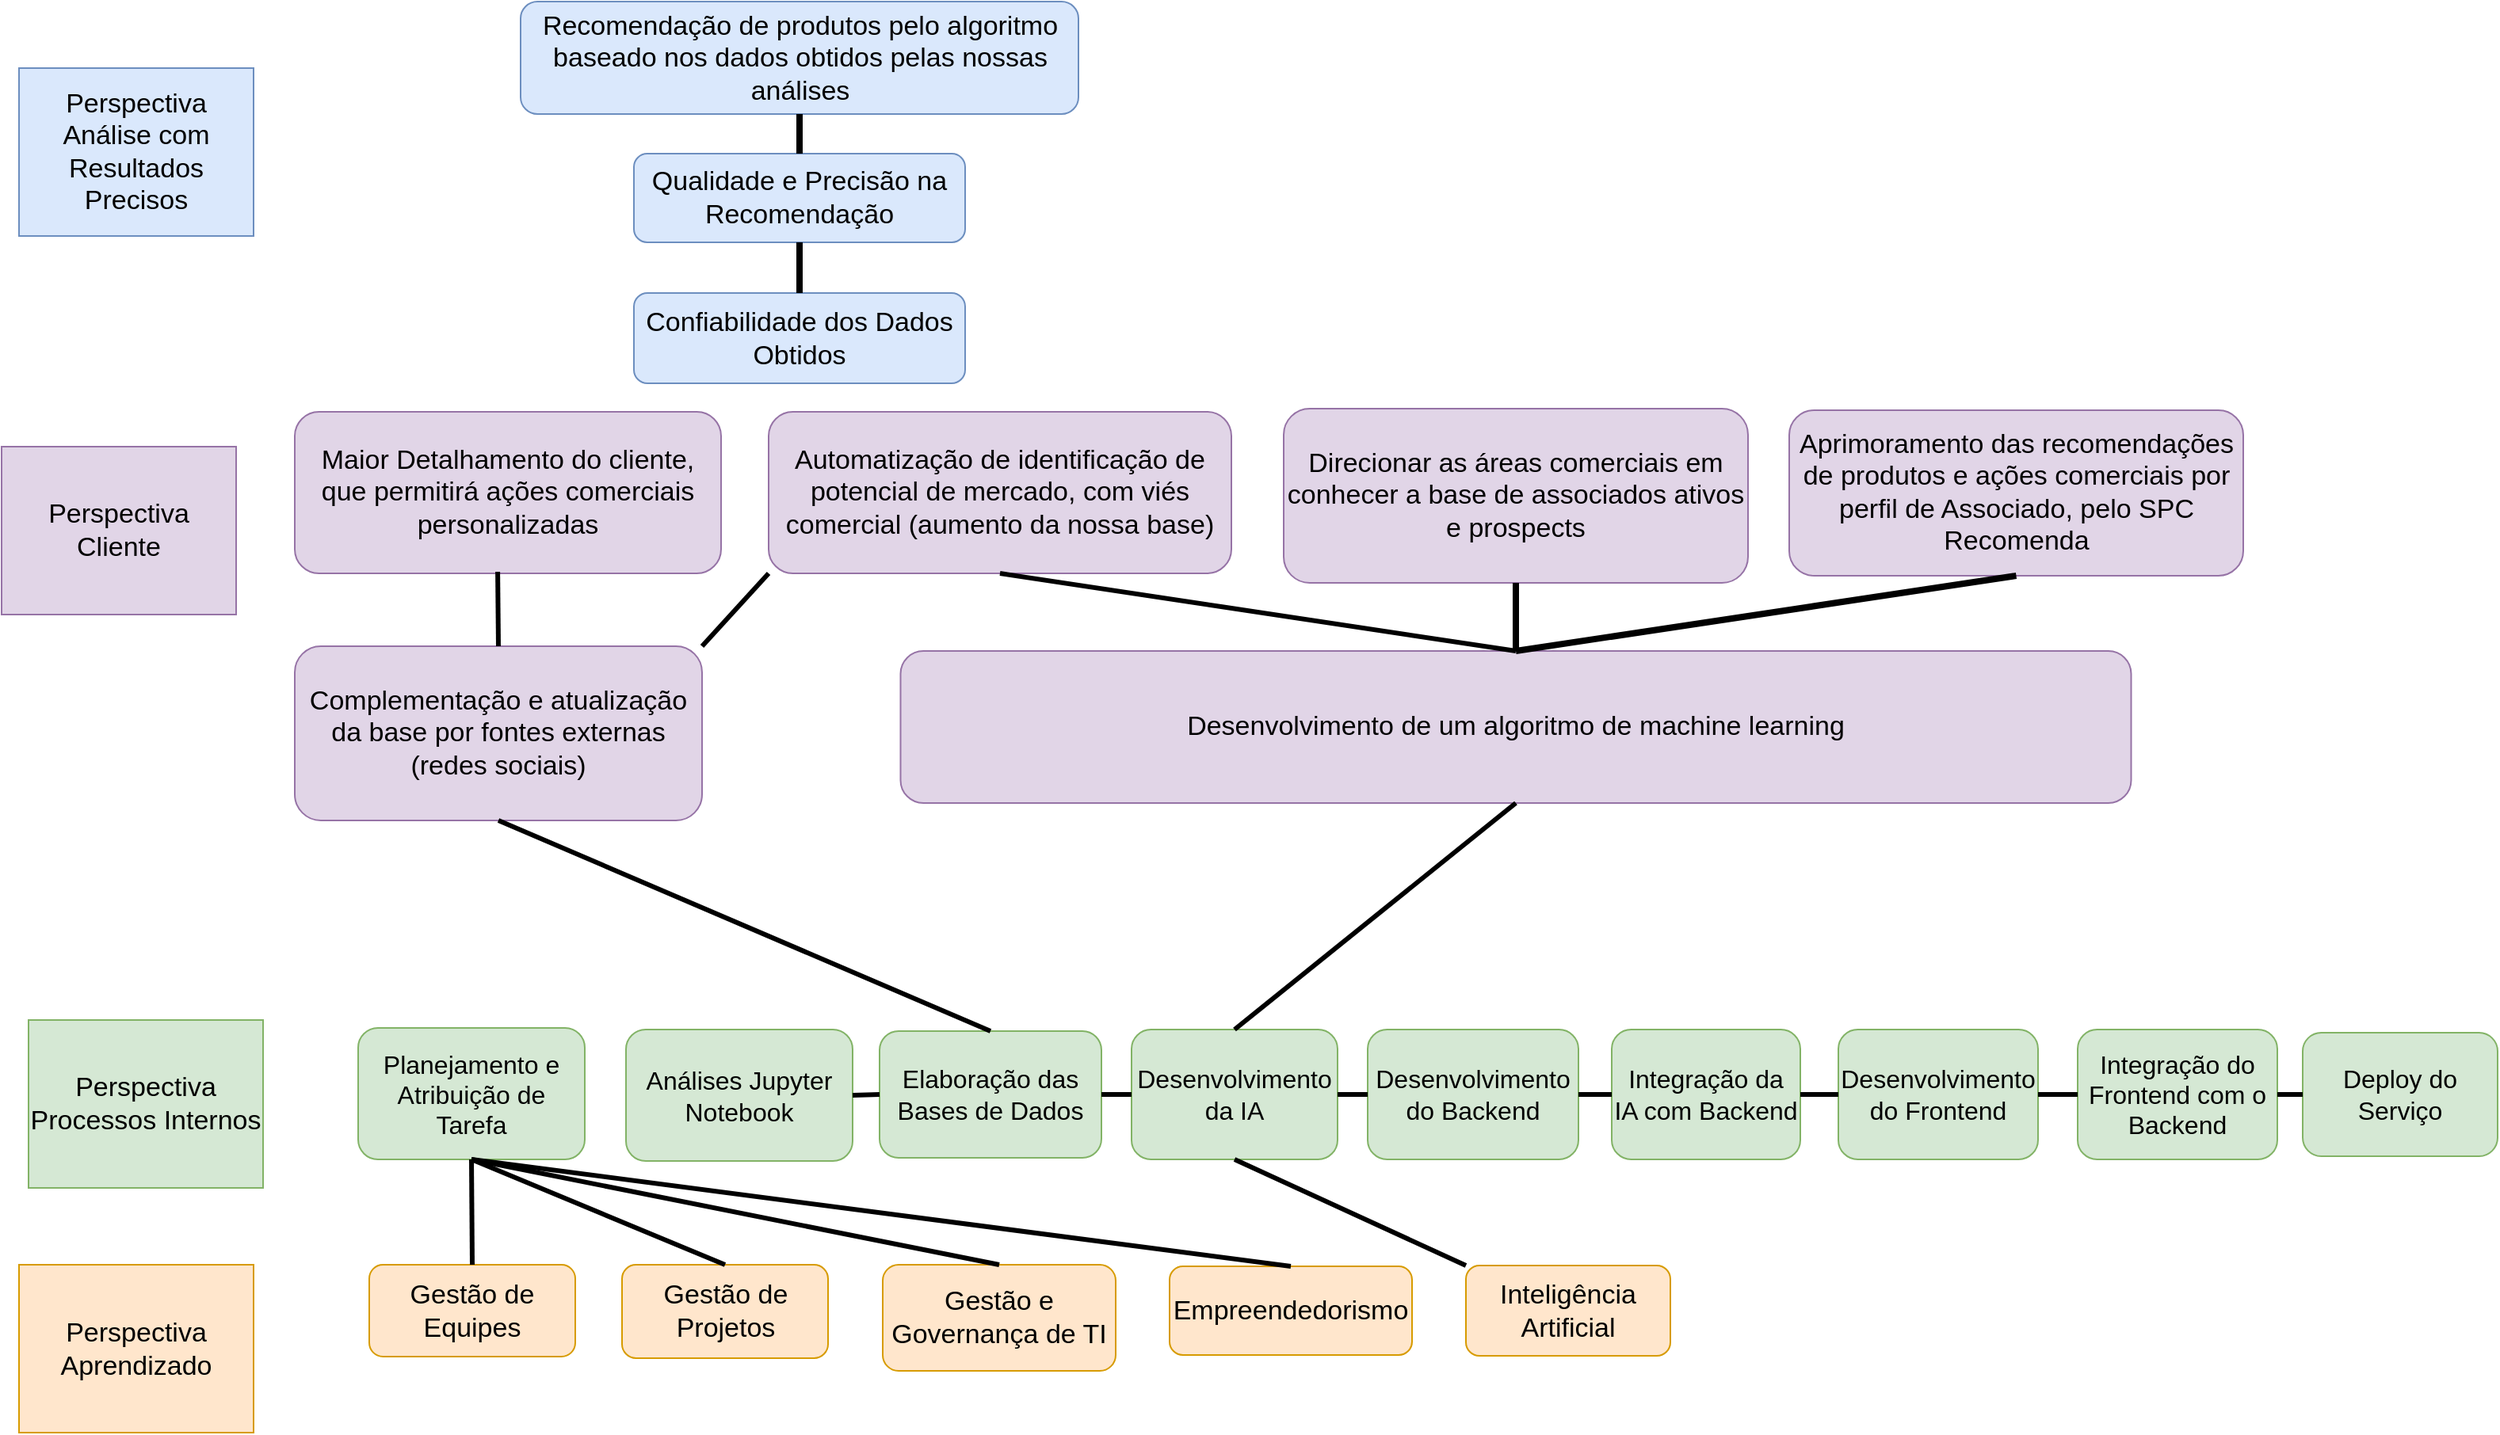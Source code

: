 <mxfile version="13.9.9" type="device"><diagram id="g5e9g7o8ZQxVdgureNEy" name="Page-1"><mxGraphModel dx="1530" dy="860" grid="0" gridSize="10" guides="1" tooltips="1" connect="1" arrows="1" fold="1" page="1" pageScale="1" pageWidth="850" pageHeight="1100" background="#FFFFFF" math="0" shadow="0"><root><mxCell id="0"/><mxCell id="1" parent="0"/><mxCell id="NEV4SIqkliZPRJdcvUX5-1" value="Recomendação de produtos pelo algoritmo baseado nos dados obtidos pelas nossas análises" style="rounded=1;whiteSpace=wrap;html=1;fillColor=#dae8fc;strokeColor=#6c8ebf;strokeWidth=1;fontSize=17;" parent="1" vertex="1"><mxGeometry x="338.5" y="40" width="352" height="71" as="geometry"/></mxCell><mxCell id="NEV4SIqkliZPRJdcvUX5-2" value="Qualidade e Precisão na Recomendação" style="rounded=1;whiteSpace=wrap;html=1;fillColor=#dae8fc;strokeColor=#6c8ebf;strokeWidth=1;fontSize=17;" parent="1" vertex="1"><mxGeometry x="410" y="136" width="209" height="56" as="geometry"/></mxCell><mxCell id="NEV4SIqkliZPRJdcvUX5-4" value="Maior Detalhamento do cliente, que permitirá ações comerciais personalizadas" style="rounded=1;whiteSpace=wrap;html=1;fillColor=#e1d5e7;strokeColor=#9673a6;fontSize=17;" parent="1" vertex="1"><mxGeometry x="196" y="299" width="269" height="102" as="geometry"/></mxCell><mxCell id="NEV4SIqkliZPRJdcvUX5-5" value="Automatização de identificação de potencial de mercado, com viés comercial (aumento da nossa base)" style="rounded=1;whiteSpace=wrap;html=1;fillColor=#e1d5e7;strokeColor=#9673a6;fontSize=17;" parent="1" vertex="1"><mxGeometry x="495" y="299" width="292" height="102" as="geometry"/></mxCell><mxCell id="NEV4SIqkliZPRJdcvUX5-6" value="Aprimoramento das recomendações de produtos e ações comerciais por perfil de Associado, pelo SPC Recomenda" style="rounded=1;whiteSpace=wrap;html=1;fillColor=#e1d5e7;strokeColor=#9673a6;fontSize=17;" parent="1" vertex="1"><mxGeometry x="1139" y="298" width="286.5" height="104.5" as="geometry"/></mxCell><mxCell id="NEV4SIqkliZPRJdcvUX5-7" value="Complementação e atualização da base por fontes externas (redes sociais)" style="rounded=1;whiteSpace=wrap;html=1;fillColor=#e1d5e7;strokeColor=#9673a6;fontSize=17;" parent="1" vertex="1"><mxGeometry x="196" y="447" width="257" height="110" as="geometry"/></mxCell><mxCell id="NEV4SIqkliZPRJdcvUX5-9" value="Desenvolvimento de um algoritmo de machine learning" style="rounded=1;whiteSpace=wrap;html=1;fillColor=#e1d5e7;strokeColor=#9673a6;fontSize=17;" parent="1" vertex="1"><mxGeometry x="578.25" y="450" width="776.5" height="96" as="geometry"/></mxCell><mxCell id="NEV4SIqkliZPRJdcvUX5-12" value="Análises Jupyter Notebook" style="rounded=1;whiteSpace=wrap;html=1;fillColor=#d5e8d4;strokeColor=#82b366;fontSize=16;" parent="1" vertex="1"><mxGeometry x="405" y="689" width="143" height="83" as="geometry"/></mxCell><mxCell id="NEV4SIqkliZPRJdcvUX5-16" value="Elaboração das Bases de Dados" style="rounded=1;whiteSpace=wrap;html=1;fillColor=#d5e8d4;strokeColor=#82b366;fontSize=16;" parent="1" vertex="1"><mxGeometry x="565" y="690" width="140" height="80" as="geometry"/></mxCell><mxCell id="NEV4SIqkliZPRJdcvUX5-17" value="Desenvolvimento da IA" style="rounded=1;whiteSpace=wrap;html=1;fillColor=#d5e8d4;strokeColor=#82b366;fontSize=16;" parent="1" vertex="1"><mxGeometry x="724" y="689" width="130" height="82" as="geometry"/></mxCell><mxCell id="NEV4SIqkliZPRJdcvUX5-18" value="Integração da IA com Backend" style="rounded=1;whiteSpace=wrap;html=1;fillColor=#d5e8d4;strokeColor=#82b366;fontSize=16;" parent="1" vertex="1"><mxGeometry x="1027" y="689" width="119" height="82" as="geometry"/></mxCell><mxCell id="NEV4SIqkliZPRJdcvUX5-19" value="Gestão de Equipes" style="rounded=1;whiteSpace=wrap;html=1;fillColor=#ffe6cc;strokeColor=#d79b00;fontSize=17;" parent="1" vertex="1"><mxGeometry x="243" y="837.5" width="130" height="58" as="geometry"/></mxCell><mxCell id="NEV4SIqkliZPRJdcvUX5-20" value="Inteligência Artificial" style="rounded=1;whiteSpace=wrap;html=1;fillColor=#ffe6cc;strokeColor=#d79b00;fontSize=17;" parent="1" vertex="1"><mxGeometry x="935" y="838" width="129" height="57" as="geometry"/></mxCell><mxCell id="NEV4SIqkliZPRJdcvUX5-21" value="Gestão de Projetos" style="rounded=1;whiteSpace=wrap;html=1;fillColor=#ffe6cc;strokeColor=#d79b00;fontSize=17;" parent="1" vertex="1"><mxGeometry x="402.5" y="837.5" width="130" height="59" as="geometry"/></mxCell><mxCell id="NEV4SIqkliZPRJdcvUX5-22" value="Gestão e Governança de TI" style="rounded=1;whiteSpace=wrap;html=1;fillColor=#ffe6cc;strokeColor=#d79b00;fontSize=17;" parent="1" vertex="1"><mxGeometry x="567" y="837.5" width="147" height="67" as="geometry"/></mxCell><mxCell id="NEV4SIqkliZPRJdcvUX5-24" value="Perspectiva&lt;br style=&quot;font-size: 17px;&quot;&gt;Análise com Resultados Precisos" style="text;html=1;strokeColor=#6c8ebf;fillColor=#dae8fc;align=center;verticalAlign=middle;whiteSpace=wrap;rounded=0;strokeWidth=1;fontSize=17;" parent="1" vertex="1"><mxGeometry x="22" y="82" width="148" height="106" as="geometry"/></mxCell><mxCell id="NEV4SIqkliZPRJdcvUX5-25" value="Perspectiva&lt;br style=&quot;font-size: 17px;&quot;&gt;Cliente" style="text;html=1;strokeColor=#9673a6;fillColor=#e1d5e7;align=center;verticalAlign=middle;whiteSpace=wrap;rounded=0;strokeWidth=1;fontSize=17;" parent="1" vertex="1"><mxGeometry x="11" y="321" width="148" height="106" as="geometry"/></mxCell><mxCell id="NEV4SIqkliZPRJdcvUX5-26" value="Perspectiva&lt;br style=&quot;font-size: 17px;&quot;&gt;Processos Internos" style="text;html=1;strokeColor=#82b366;fillColor=#d5e8d4;align=center;verticalAlign=middle;whiteSpace=wrap;rounded=0;fontSize=17;" parent="1" vertex="1"><mxGeometry x="28" y="683" width="148" height="106" as="geometry"/></mxCell><mxCell id="NEV4SIqkliZPRJdcvUX5-27" value="Perspectiva&lt;br style=&quot;font-size: 17px;&quot;&gt;Aprendizado" style="text;html=1;strokeColor=#d79b00;fillColor=#ffe6cc;align=center;verticalAlign=middle;whiteSpace=wrap;rounded=0;fontSize=17;" parent="1" vertex="1"><mxGeometry x="22" y="837.5" width="148" height="106" as="geometry"/></mxCell><mxCell id="NEV4SIqkliZPRJdcvUX5-28" value="Confiabilidade dos Dados Obtidos" style="rounded=1;whiteSpace=wrap;html=1;fillColor=#dae8fc;strokeColor=#6c8ebf;strokeWidth=1;fontSize=17;" parent="1" vertex="1"><mxGeometry x="410" y="224" width="209" height="57" as="geometry"/></mxCell><mxCell id="NEV4SIqkliZPRJdcvUX5-29" value="Direcionar as áreas comerciais em conhecer a base de associados ativos e prospects" style="rounded=1;whiteSpace=wrap;html=1;fillColor=#e1d5e7;strokeColor=#9673a6;fontSize=17;" parent="1" vertex="1"><mxGeometry x="820" y="297" width="293" height="110" as="geometry"/></mxCell><mxCell id="NEV4SIqkliZPRJdcvUX5-34" value="" style="endArrow=none;html=1;fontSize=17;exitX=0.5;exitY=0;exitDx=0;exitDy=0;strokeWidth=3;entryX=0.5;entryY=1;entryDx=0;entryDy=0;" parent="1" source="NEV4SIqkliZPRJdcvUX5-9" target="NEV4SIqkliZPRJdcvUX5-5" edge="1"><mxGeometry width="50" height="50" relative="1" as="geometry"><mxPoint x="576" y="456" as="sourcePoint"/><mxPoint x="632" y="406" as="targetPoint"/></mxGeometry></mxCell><mxCell id="NEV4SIqkliZPRJdcvUX5-37" value="" style="endArrow=none;html=1;fontSize=17;exitX=0.5;exitY=0;exitDx=0;exitDy=0;strokeWidth=3;entryX=0.476;entryY=0.99;entryDx=0;entryDy=0;entryPerimeter=0;" parent="1" source="NEV4SIqkliZPRJdcvUX5-7" target="NEV4SIqkliZPRJdcvUX5-4" edge="1"><mxGeometry width="50" height="50" relative="1" as="geometry"><mxPoint x="651" y="464" as="sourcePoint"/><mxPoint x="651" y="411" as="targetPoint"/></mxGeometry></mxCell><mxCell id="NEV4SIqkliZPRJdcvUX5-38" value="" style="endArrow=none;html=1;fontSize=17;exitX=1;exitY=0;exitDx=0;exitDy=0;strokeWidth=3;entryX=0;entryY=1;entryDx=0;entryDy=0;" parent="1" source="NEV4SIqkliZPRJdcvUX5-7" target="NEV4SIqkliZPRJdcvUX5-5" edge="1"><mxGeometry width="50" height="50" relative="1" as="geometry"><mxPoint x="661" y="474" as="sourcePoint"/><mxPoint x="661" y="421" as="targetPoint"/></mxGeometry></mxCell><mxCell id="NEV4SIqkliZPRJdcvUX5-40" value="" style="endArrow=none;html=1;fontSize=17;entryX=0.5;entryY=0;entryDx=0;entryDy=0;strokeWidth=4;exitX=0.5;exitY=1;exitDx=0;exitDy=0;" parent="1" source="NEV4SIqkliZPRJdcvUX5-6" target="NEV4SIqkliZPRJdcvUX5-9" edge="1"><mxGeometry width="50" height="50" relative="1" as="geometry"><mxPoint x="1149" y="361.731" as="sourcePoint"/><mxPoint x="1123" y="362" as="targetPoint"/></mxGeometry></mxCell><mxCell id="NEV4SIqkliZPRJdcvUX5-41" value="" style="endArrow=none;html=1;fontSize=17;strokeWidth=4;exitX=0.5;exitY=1;exitDx=0;exitDy=0;entryX=0.5;entryY=0;entryDx=0;entryDy=0;" parent="1" source="NEV4SIqkliZPRJdcvUX5-29" target="NEV4SIqkliZPRJdcvUX5-9" edge="1"><mxGeometry width="50" height="50" relative="1" as="geometry"><mxPoint x="1159" y="371.731" as="sourcePoint"/><mxPoint x="947" y="444" as="targetPoint"/></mxGeometry></mxCell><mxCell id="NEV4SIqkliZPRJdcvUX5-43" value="" style="endArrow=none;html=1;fontSize=17;entryX=0.5;entryY=1;entryDx=0;entryDy=0;strokeWidth=4;exitX=0.5;exitY=0;exitDx=0;exitDy=0;" parent="1" source="NEV4SIqkliZPRJdcvUX5-2" target="NEV4SIqkliZPRJdcvUX5-1" edge="1"><mxGeometry width="50" height="50" relative="1" as="geometry"><mxPoint x="1169" y="381.731" as="sourcePoint"/><mxPoint x="1143" y="382" as="targetPoint"/></mxGeometry></mxCell><mxCell id="NEV4SIqkliZPRJdcvUX5-44" value="" style="endArrow=none;html=1;fontSize=17;entryX=0.5;entryY=0;entryDx=0;entryDy=0;strokeWidth=4;exitX=0.5;exitY=1;exitDx=0;exitDy=0;" parent="1" source="NEV4SIqkliZPRJdcvUX5-2" target="NEV4SIqkliZPRJdcvUX5-28" edge="1"><mxGeometry width="50" height="50" relative="1" as="geometry"><mxPoint x="524.5" y="146" as="sourcePoint"/><mxPoint x="524.5" y="121" as="targetPoint"/></mxGeometry></mxCell><mxCell id="NEV4SIqkliZPRJdcvUX5-46" value="Desenvolvimento do Frontend" style="rounded=1;whiteSpace=wrap;html=1;fillColor=#d5e8d4;strokeColor=#82b366;fontSize=16;" parent="1" vertex="1"><mxGeometry x="1170" y="689" width="126" height="82" as="geometry"/></mxCell><mxCell id="NEV4SIqkliZPRJdcvUX5-49" value="&lt;span&gt;Integração do Frontend com o Backend&lt;/span&gt;" style="rounded=1;whiteSpace=wrap;html=1;fillColor=#d5e8d4;strokeColor=#82b366;fontSize=16;" parent="1" vertex="1"><mxGeometry x="1321" y="689" width="126" height="82" as="geometry"/></mxCell><mxCell id="NEV4SIqkliZPRJdcvUX5-50" value="Deploy do Serviço" style="rounded=1;whiteSpace=wrap;html=1;fillColor=#d5e8d4;strokeColor=#82b366;fontSize=16;" parent="1" vertex="1"><mxGeometry x="1463" y="691" width="123" height="78" as="geometry"/></mxCell><mxCell id="NEV4SIqkliZPRJdcvUX5-51" value="Desenvolvimento do Backend&lt;br style=&quot;font-size: 16px;&quot;&gt;" style="rounded=1;whiteSpace=wrap;html=1;fillColor=#d5e8d4;strokeColor=#82b366;fontSize=16;" parent="1" vertex="1"><mxGeometry x="873" y="689" width="133" height="82" as="geometry"/></mxCell><mxCell id="NEV4SIqkliZPRJdcvUX5-52" value="" style="endArrow=none;html=1;strokeWidth=3;fontSize=17;entryX=1;entryY=0.5;entryDx=0;entryDy=0;exitX=0;exitY=0.5;exitDx=0;exitDy=0;" parent="1" source="NEV4SIqkliZPRJdcvUX5-16" target="NEV4SIqkliZPRJdcvUX5-12" edge="1"><mxGeometry width="50" height="50" relative="1" as="geometry"><mxPoint x="746" y="776" as="sourcePoint"/><mxPoint x="796" y="726" as="targetPoint"/></mxGeometry></mxCell><mxCell id="NEV4SIqkliZPRJdcvUX5-53" value="" style="endArrow=none;html=1;strokeWidth=3;fontSize=17;entryX=1;entryY=0.5;entryDx=0;entryDy=0;exitX=0;exitY=0.5;exitDx=0;exitDy=0;" parent="1" source="NEV4SIqkliZPRJdcvUX5-17" target="NEV4SIqkliZPRJdcvUX5-16" edge="1"><mxGeometry width="50" height="50" relative="1" as="geometry"><mxPoint x="575" y="741.5" as="sourcePoint"/><mxPoint x="556" y="742.5" as="targetPoint"/></mxGeometry></mxCell><mxCell id="NEV4SIqkliZPRJdcvUX5-54" value="" style="endArrow=none;html=1;strokeWidth=3;fontSize=17;entryX=1;entryY=0.5;entryDx=0;entryDy=0;exitX=0;exitY=0.5;exitDx=0;exitDy=0;" parent="1" source="NEV4SIqkliZPRJdcvUX5-51" target="NEV4SIqkliZPRJdcvUX5-17" edge="1"><mxGeometry width="50" height="50" relative="1" as="geometry"><mxPoint x="585" y="751.5" as="sourcePoint"/><mxPoint x="566" y="752.5" as="targetPoint"/></mxGeometry></mxCell><mxCell id="NEV4SIqkliZPRJdcvUX5-55" value="" style="endArrow=none;html=1;strokeWidth=3;fontSize=17;entryX=1;entryY=0.5;entryDx=0;entryDy=0;exitX=0;exitY=0.5;exitDx=0;exitDy=0;" parent="1" source="NEV4SIqkliZPRJdcvUX5-18" target="NEV4SIqkliZPRJdcvUX5-51" edge="1"><mxGeometry width="50" height="50" relative="1" as="geometry"><mxPoint x="595" y="761.5" as="sourcePoint"/><mxPoint x="576" y="762.5" as="targetPoint"/></mxGeometry></mxCell><mxCell id="NEV4SIqkliZPRJdcvUX5-56" value="" style="endArrow=none;html=1;strokeWidth=3;fontSize=17;entryX=1;entryY=0.5;entryDx=0;entryDy=0;exitX=0;exitY=0.5;exitDx=0;exitDy=0;" parent="1" source="NEV4SIqkliZPRJdcvUX5-46" target="NEV4SIqkliZPRJdcvUX5-18" edge="1"><mxGeometry width="50" height="50" relative="1" as="geometry"><mxPoint x="605" y="771.5" as="sourcePoint"/><mxPoint x="586" y="772.5" as="targetPoint"/></mxGeometry></mxCell><mxCell id="NEV4SIqkliZPRJdcvUX5-57" value="" style="endArrow=none;html=1;strokeWidth=3;fontSize=17;entryX=1;entryY=0.5;entryDx=0;entryDy=0;exitX=0;exitY=0.5;exitDx=0;exitDy=0;" parent="1" source="NEV4SIqkliZPRJdcvUX5-49" target="NEV4SIqkliZPRJdcvUX5-46" edge="1"><mxGeometry width="50" height="50" relative="1" as="geometry"><mxPoint x="615" y="781.5" as="sourcePoint"/><mxPoint x="596" y="782.5" as="targetPoint"/></mxGeometry></mxCell><mxCell id="NEV4SIqkliZPRJdcvUX5-58" value="" style="endArrow=none;html=1;strokeWidth=3;fontSize=17;entryX=1;entryY=0.5;entryDx=0;entryDy=0;exitX=0;exitY=0.5;exitDx=0;exitDy=0;" parent="1" source="NEV4SIqkliZPRJdcvUX5-50" target="NEV4SIqkliZPRJdcvUX5-49" edge="1"><mxGeometry width="50" height="50" relative="1" as="geometry"><mxPoint x="625" y="791.5" as="sourcePoint"/><mxPoint x="606" y="792.5" as="targetPoint"/></mxGeometry></mxCell><mxCell id="NEV4SIqkliZPRJdcvUX5-61" value="Empreendedorismo" style="rounded=1;whiteSpace=wrap;html=1;fillColor=#ffe6cc;strokeColor=#d79b00;fontSize=17;" parent="1" vertex="1"><mxGeometry x="748" y="838.5" width="153" height="56" as="geometry"/></mxCell><mxCell id="WiKUD3xoFMdZoQPjf-se-3" value="" style="endArrow=none;html=1;entryX=0.5;entryY=1;entryDx=0;entryDy=0;exitX=0;exitY=0;exitDx=0;exitDy=0;strokeWidth=3;" edge="1" parent="1" source="NEV4SIqkliZPRJdcvUX5-20" target="NEV4SIqkliZPRJdcvUX5-17"><mxGeometry width="50" height="50" relative="1" as="geometry"><mxPoint x="684" y="780.5" as="sourcePoint"/><mxPoint x="734" y="730.5" as="targetPoint"/></mxGeometry></mxCell><mxCell id="WiKUD3xoFMdZoQPjf-se-4" value="" style="endArrow=none;html=1;entryX=0.5;entryY=1;entryDx=0;entryDy=0;exitX=0.5;exitY=0;exitDx=0;exitDy=0;strokeWidth=3;" edge="1" parent="1" source="NEV4SIqkliZPRJdcvUX5-17" target="NEV4SIqkliZPRJdcvUX5-9"><mxGeometry width="50" height="50" relative="1" as="geometry"><mxPoint x="557.75" y="833.5" as="sourcePoint"/><mxPoint x="593" y="786.5" as="targetPoint"/></mxGeometry></mxCell><mxCell id="WiKUD3xoFMdZoQPjf-se-5" value="" style="endArrow=none;html=1;entryX=0.5;entryY=1;entryDx=0;entryDy=0;exitX=0.5;exitY=0;exitDx=0;exitDy=0;strokeWidth=3;" edge="1" parent="1" source="NEV4SIqkliZPRJdcvUX5-16" target="NEV4SIqkliZPRJdcvUX5-7"><mxGeometry width="50" height="50" relative="1" as="geometry"><mxPoint x="567.75" y="843.5" as="sourcePoint"/><mxPoint x="603" y="796.5" as="targetPoint"/></mxGeometry></mxCell><mxCell id="WiKUD3xoFMdZoQPjf-se-8" value="Planejamento e Atribuição de Tarefa" style="rounded=1;whiteSpace=wrap;html=1;fillColor=#d5e8d4;strokeColor=#82b366;fontSize=16;" vertex="1" parent="1"><mxGeometry x="236" y="688" width="143" height="83" as="geometry"/></mxCell><mxCell id="WiKUD3xoFMdZoQPjf-se-13" value="" style="endArrow=none;html=1;exitX=0.5;exitY=1;exitDx=0;exitDy=0;strokeWidth=3;entryX=0.5;entryY=0;entryDx=0;entryDy=0;" edge="1" parent="1" source="WiKUD3xoFMdZoQPjf-se-8" target="NEV4SIqkliZPRJdcvUX5-19"><mxGeometry width="50" height="50" relative="1" as="geometry"><mxPoint x="780" y="872.5" as="sourcePoint"/><mxPoint x="807" y="872.353" as="targetPoint"/></mxGeometry></mxCell><mxCell id="WiKUD3xoFMdZoQPjf-se-14" value="" style="endArrow=none;html=1;exitX=0.5;exitY=1;exitDx=0;exitDy=0;strokeWidth=3;entryX=0.5;entryY=0;entryDx=0;entryDy=0;" edge="1" parent="1" source="WiKUD3xoFMdZoQPjf-se-8" target="NEV4SIqkliZPRJdcvUX5-21"><mxGeometry width="50" height="50" relative="1" as="geometry"><mxPoint x="317.5" y="781" as="sourcePoint"/><mxPoint x="318" y="847.5" as="targetPoint"/></mxGeometry></mxCell><mxCell id="WiKUD3xoFMdZoQPjf-se-17" value="" style="endArrow=none;html=1;exitX=0.5;exitY=1;exitDx=0;exitDy=0;strokeWidth=3;entryX=0.5;entryY=0;entryDx=0;entryDy=0;" edge="1" parent="1" source="WiKUD3xoFMdZoQPjf-se-8" target="NEV4SIqkliZPRJdcvUX5-22"><mxGeometry width="50" height="50" relative="1" as="geometry"><mxPoint x="317.5" y="781" as="sourcePoint"/><mxPoint x="477.5" y="847.5" as="targetPoint"/></mxGeometry></mxCell><mxCell id="WiKUD3xoFMdZoQPjf-se-18" value="" style="endArrow=none;html=1;exitX=0.5;exitY=1;exitDx=0;exitDy=0;strokeWidth=3;entryX=0.5;entryY=0;entryDx=0;entryDy=0;" edge="1" parent="1" source="WiKUD3xoFMdZoQPjf-se-8" target="NEV4SIqkliZPRJdcvUX5-61"><mxGeometry width="50" height="50" relative="1" as="geometry"><mxPoint x="317.5" y="781" as="sourcePoint"/><mxPoint x="650.5" y="847.5" as="targetPoint"/></mxGeometry></mxCell></root></mxGraphModel></diagram></mxfile>